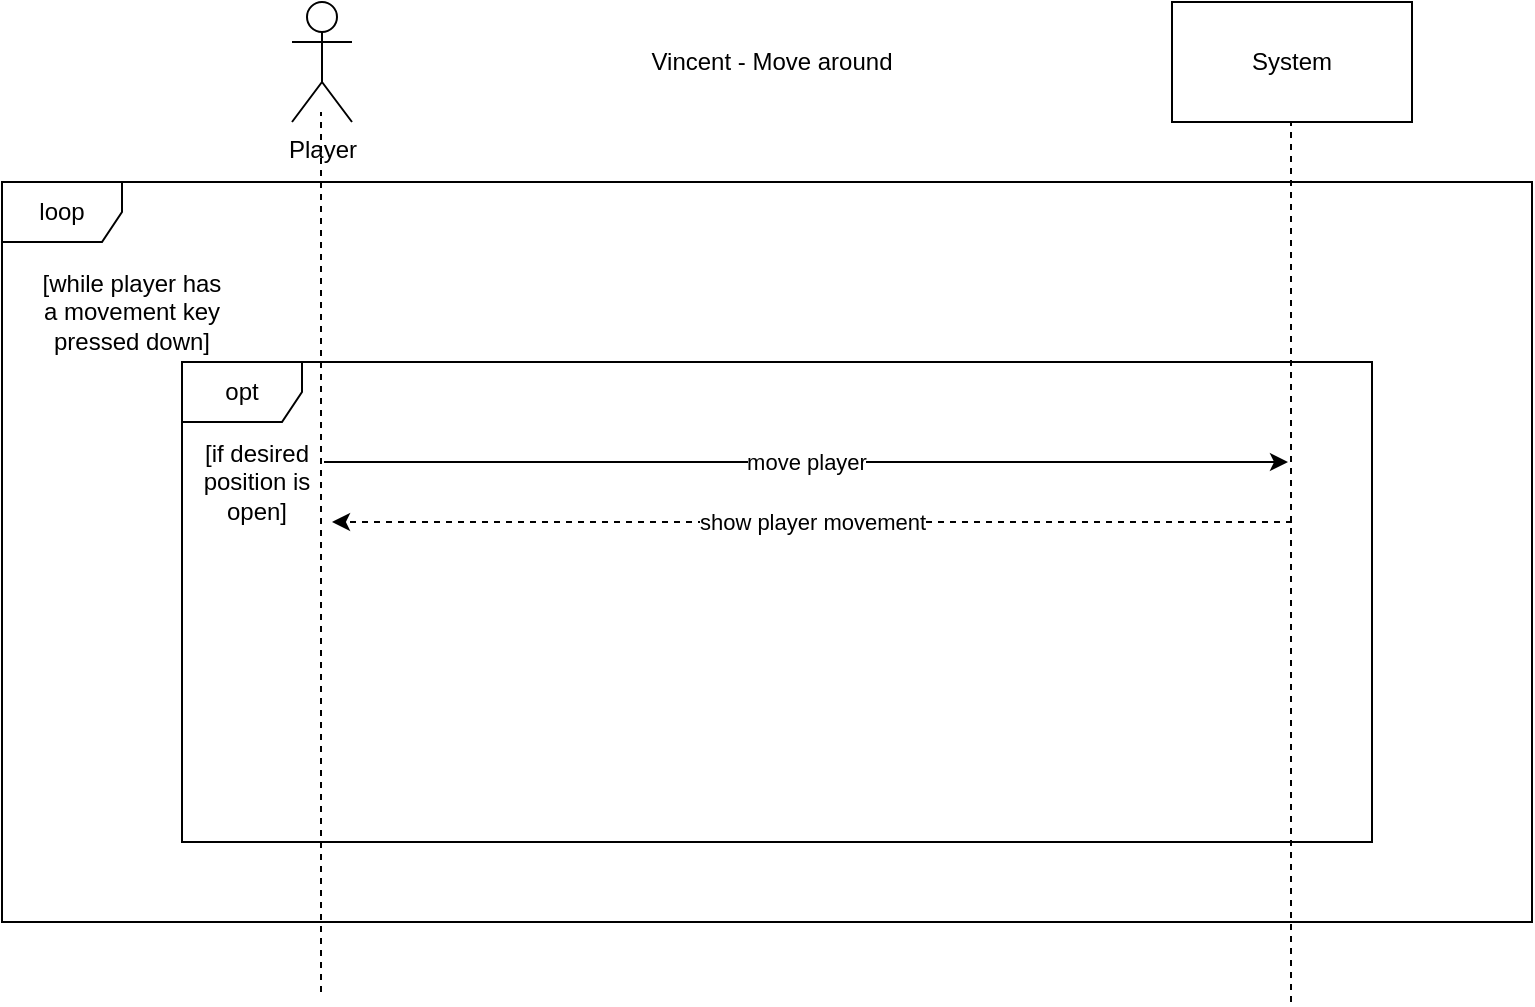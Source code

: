 <mxfile version="22.0.4" type="github">
  <diagram name="Page-1" id="2YBvvXClWsGukQMizWep">
    <mxGraphModel dx="984" dy="547" grid="1" gridSize="10" guides="1" tooltips="1" connect="1" arrows="1" fold="1" page="1" pageScale="1" pageWidth="850" pageHeight="1100" math="0" shadow="0">
      <root>
        <mxCell id="0" />
        <mxCell id="1" parent="0" />
        <mxCell id="4ZZAhmFJeKcWC9fRS71v-1" value="System" style="rounded=0;whiteSpace=wrap;html=1;" parent="1" vertex="1">
          <mxGeometry x="620" y="60" width="120" height="60" as="geometry" />
        </mxCell>
        <mxCell id="4ZZAhmFJeKcWC9fRS71v-2" value="" style="endArrow=none;dashed=1;html=1;rounded=0;" parent="1" edge="1">
          <mxGeometry width="50" height="50" relative="1" as="geometry">
            <mxPoint x="194.5" y="555" as="sourcePoint" />
            <mxPoint x="194.5" y="115" as="targetPoint" />
          </mxGeometry>
        </mxCell>
        <mxCell id="Vhd3ZVmYL_rk4PXSH9ml-1" value="Player" style="shape=umlActor;verticalLabelPosition=bottom;verticalAlign=top;html=1;outlineConnect=0;" vertex="1" parent="1">
          <mxGeometry x="180" y="60" width="30" height="60" as="geometry" />
        </mxCell>
        <mxCell id="Vhd3ZVmYL_rk4PXSH9ml-2" value="Vincent - Move around" style="text;html=1;strokeColor=none;fillColor=none;align=center;verticalAlign=middle;whiteSpace=wrap;rounded=0;" vertex="1" parent="1">
          <mxGeometry x="300" y="75" width="240" height="30" as="geometry" />
        </mxCell>
        <mxCell id="Vhd3ZVmYL_rk4PXSH9ml-4" value="loop" style="shape=umlFrame;whiteSpace=wrap;html=1;pointerEvents=0;" vertex="1" parent="1">
          <mxGeometry x="35" y="150" width="765" height="370" as="geometry" />
        </mxCell>
        <mxCell id="Vhd3ZVmYL_rk4PXSH9ml-5" value="[while player has a movement key pressed down]" style="text;html=1;strokeColor=none;fillColor=none;align=center;verticalAlign=middle;whiteSpace=wrap;rounded=0;" vertex="1" parent="1">
          <mxGeometry x="50" y="200" width="100" height="30" as="geometry" />
        </mxCell>
        <mxCell id="Vhd3ZVmYL_rk4PXSH9ml-8" value="" style="endArrow=none;dashed=1;html=1;rounded=0;" edge="1" parent="1">
          <mxGeometry width="50" height="50" relative="1" as="geometry">
            <mxPoint x="679.5" y="560" as="sourcePoint" />
            <mxPoint x="679.5" y="120" as="targetPoint" />
          </mxGeometry>
        </mxCell>
        <mxCell id="Vhd3ZVmYL_rk4PXSH9ml-9" value="move player" style="endArrow=classic;html=1;rounded=0;" edge="1" parent="1">
          <mxGeometry width="50" height="50" relative="1" as="geometry">
            <mxPoint x="196" y="290" as="sourcePoint" />
            <mxPoint x="678" y="290" as="targetPoint" />
          </mxGeometry>
        </mxCell>
        <mxCell id="Vhd3ZVmYL_rk4PXSH9ml-10" value="show player movement" style="endArrow=classic;html=1;rounded=0;dashed=1;" edge="1" parent="1">
          <mxGeometry width="50" height="50" relative="1" as="geometry">
            <mxPoint x="680" y="320" as="sourcePoint" />
            <mxPoint x="200" y="320" as="targetPoint" />
          </mxGeometry>
        </mxCell>
        <mxCell id="Vhd3ZVmYL_rk4PXSH9ml-11" value="opt" style="shape=umlFrame;whiteSpace=wrap;html=1;pointerEvents=0;" vertex="1" parent="1">
          <mxGeometry x="125" y="240" width="595" height="240" as="geometry" />
        </mxCell>
        <mxCell id="Vhd3ZVmYL_rk4PXSH9ml-12" value="[if desired position is open]" style="text;html=1;strokeColor=none;fillColor=none;align=center;verticalAlign=middle;whiteSpace=wrap;rounded=0;" vertex="1" parent="1">
          <mxGeometry x="130" y="290" width="65" height="20" as="geometry" />
        </mxCell>
      </root>
    </mxGraphModel>
  </diagram>
</mxfile>
